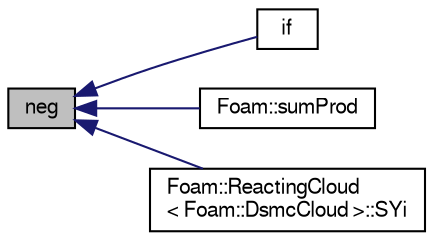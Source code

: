 digraph "neg"
{
  bgcolor="transparent";
  edge [fontname="FreeSans",fontsize="10",labelfontname="FreeSans",labelfontsize="10"];
  node [fontname="FreeSans",fontsize="10",shape=record];
  rankdir="LR";
  Node2509 [label="neg",height=0.2,width=0.4,color="black", fillcolor="grey75", style="filled", fontcolor="black"];
  Node2509 -> Node2510 [dir="back",color="midnightblue",fontsize="10",style="solid",fontname="FreeSans"];
  Node2510 [label="if",height=0.2,width=0.4,color="black",URL="$a38996.html#a25d6dcf4410e28ca66c972528f40bde1"];
  Node2509 -> Node2511 [dir="back",color="midnightblue",fontsize="10",style="solid",fontname="FreeSans"];
  Node2511 [label="Foam::sumProd",height=0.2,width=0.4,color="black",URL="$a21124.html#a5b480f6156c25bef4de87d86094e87ea"];
  Node2509 -> Node2512 [dir="back",color="midnightblue",fontsize="10",style="solid",fontname="FreeSans"];
  Node2512 [label="Foam::ReactingCloud\l\< Foam::DsmcCloud \>::SYi",height=0.2,width=0.4,color="black",URL="$a23814.html#a4971d965fd221c92cae237555e0316ff",tooltip="Return mass source term for specie i - specie eqn. "];
}
